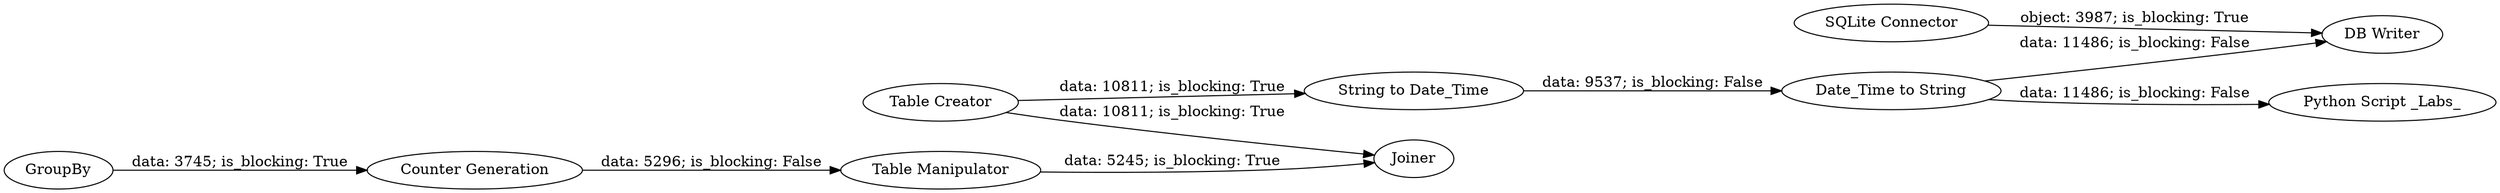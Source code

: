 digraph {
	"-2253372614349602944_8" [label="Python Script _Labs_"]
	"-2253372614349602944_1" [label="Table Creator"]
	"4328559772786441984_14" [label="Table Manipulator"]
	"-2253372614349602944_6" [label="DB Writer"]
	"-2253372614349602944_2" [label="String to Date_Time"]
	"4328559772786441984_10" [label=GroupBy]
	"-2253372614349602944_4" [label="SQLite Connector"]
	"-2253372614349602944_9" [label="Date_Time to String"]
	"4328559772786441984_11" [label="Counter Generation"]
	"4328559772786441984_13" [label=Joiner]
	"4328559772786441984_14" -> "4328559772786441984_13" [label="data: 5245; is_blocking: True"]
	"4328559772786441984_10" -> "4328559772786441984_11" [label="data: 3745; is_blocking: True"]
	"-2253372614349602944_1" -> "4328559772786441984_13" [label="data: 10811; is_blocking: True"]
	"4328559772786441984_11" -> "4328559772786441984_14" [label="data: 5296; is_blocking: False"]
	"-2253372614349602944_2" -> "-2253372614349602944_9" [label="data: 9537; is_blocking: False"]
	"-2253372614349602944_4" -> "-2253372614349602944_6" [label="object: 3987; is_blocking: True"]
	"-2253372614349602944_9" -> "-2253372614349602944_6" [label="data: 11486; is_blocking: False"]
	"-2253372614349602944_9" -> "-2253372614349602944_8" [label="data: 11486; is_blocking: False"]
	"-2253372614349602944_1" -> "-2253372614349602944_2" [label="data: 10811; is_blocking: True"]
	rankdir=LR
}
